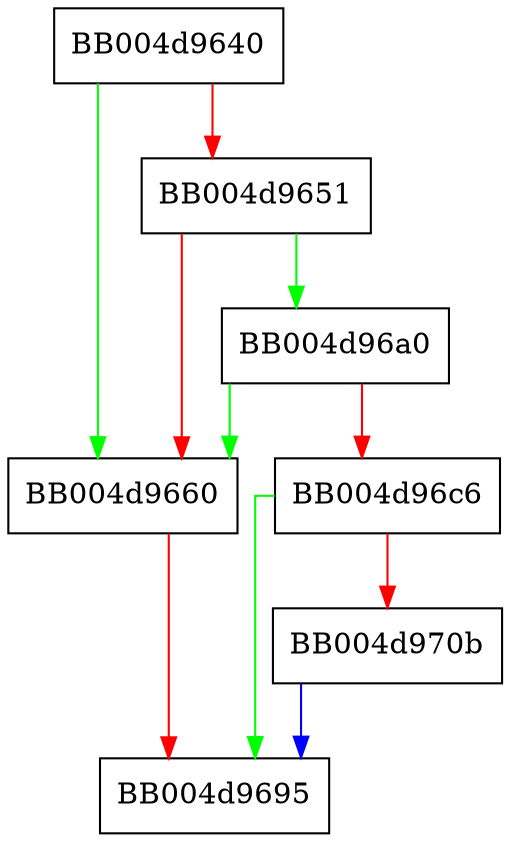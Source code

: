 digraph tls_parse_ctos_srp {
  node [shape="box"];
  graph [splines=ortho];
  BB004d9640 -> BB004d9660 [color="green"];
  BB004d9640 -> BB004d9651 [color="red"];
  BB004d9651 -> BB004d96a0 [color="green"];
  BB004d9651 -> BB004d9660 [color="red"];
  BB004d9660 -> BB004d9695 [color="red"];
  BB004d96a0 -> BB004d9660 [color="green"];
  BB004d96a0 -> BB004d96c6 [color="red"];
  BB004d96c6 -> BB004d9695 [color="green"];
  BB004d96c6 -> BB004d970b [color="red"];
  BB004d970b -> BB004d9695 [color="blue"];
}